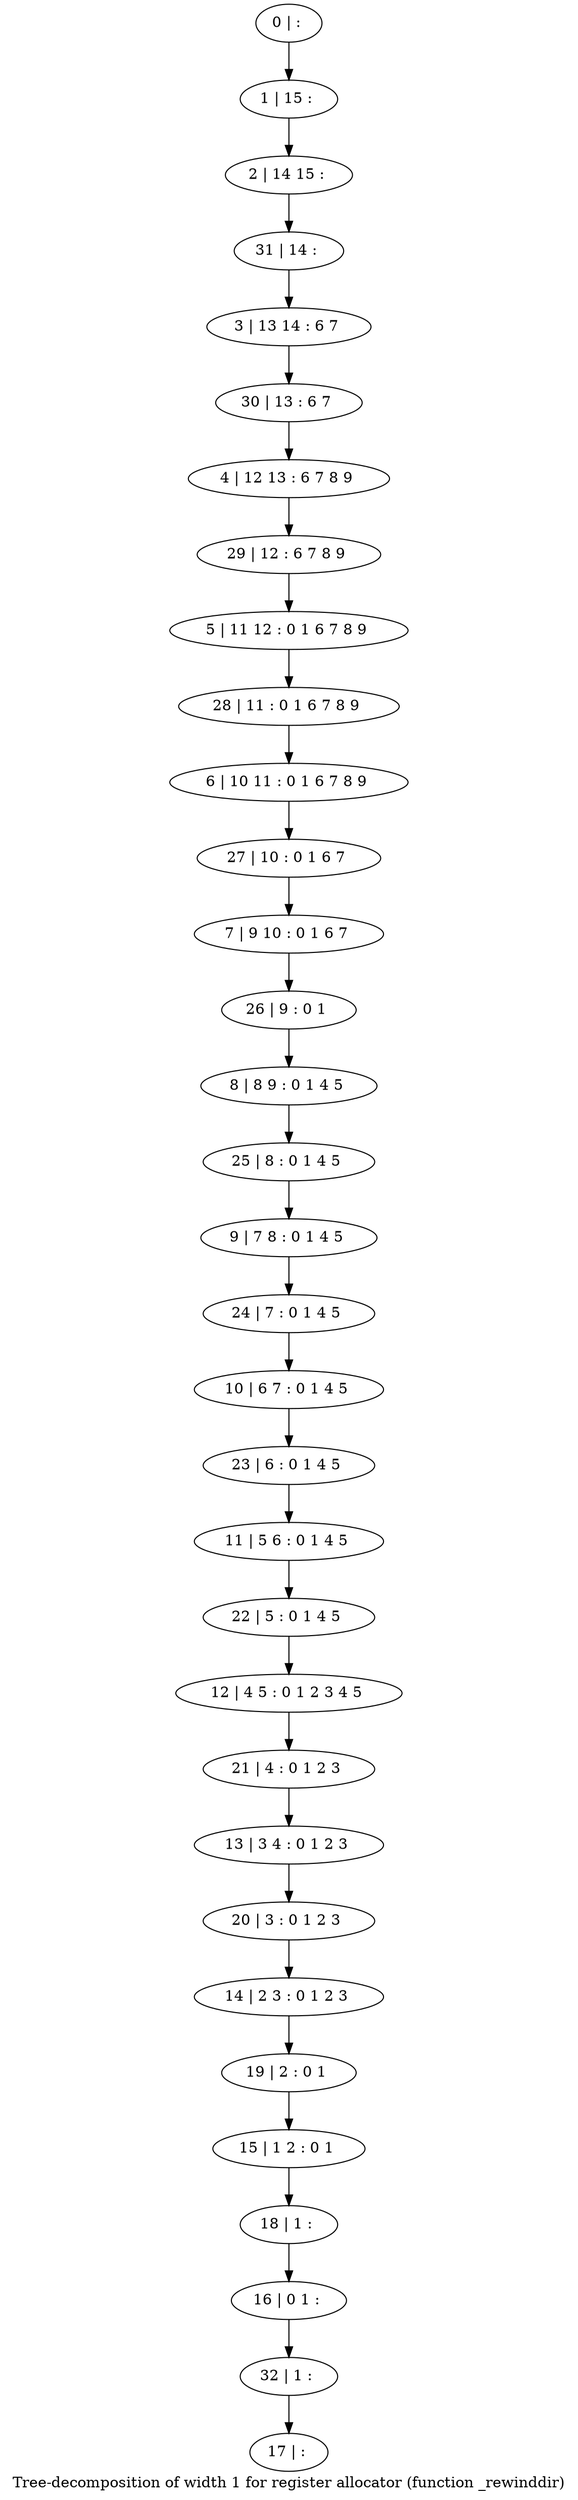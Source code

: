 digraph G {
graph [label="Tree-decomposition of width 1 for register allocator (function _rewinddir)"]
0[label="0 | : "];
1[label="1 | 15 : "];
2[label="2 | 14 15 : "];
3[label="3 | 13 14 : 6 7 "];
4[label="4 | 12 13 : 6 7 8 9 "];
5[label="5 | 11 12 : 0 1 6 7 8 9 "];
6[label="6 | 10 11 : 0 1 6 7 8 9 "];
7[label="7 | 9 10 : 0 1 6 7 "];
8[label="8 | 8 9 : 0 1 4 5 "];
9[label="9 | 7 8 : 0 1 4 5 "];
10[label="10 | 6 7 : 0 1 4 5 "];
11[label="11 | 5 6 : 0 1 4 5 "];
12[label="12 | 4 5 : 0 1 2 3 4 5 "];
13[label="13 | 3 4 : 0 1 2 3 "];
14[label="14 | 2 3 : 0 1 2 3 "];
15[label="15 | 1 2 : 0 1 "];
16[label="16 | 0 1 : "];
17[label="17 | : "];
18[label="18 | 1 : "];
19[label="19 | 2 : 0 1 "];
20[label="20 | 3 : 0 1 2 3 "];
21[label="21 | 4 : 0 1 2 3 "];
22[label="22 | 5 : 0 1 4 5 "];
23[label="23 | 6 : 0 1 4 5 "];
24[label="24 | 7 : 0 1 4 5 "];
25[label="25 | 8 : 0 1 4 5 "];
26[label="26 | 9 : 0 1 "];
27[label="27 | 10 : 0 1 6 7 "];
28[label="28 | 11 : 0 1 6 7 8 9 "];
29[label="29 | 12 : 6 7 8 9 "];
30[label="30 | 13 : 6 7 "];
31[label="31 | 14 : "];
32[label="32 | 1 : "];
0->1 ;
1->2 ;
18->16 ;
15->18 ;
19->15 ;
14->19 ;
20->14 ;
13->20 ;
21->13 ;
12->21 ;
22->12 ;
11->22 ;
23->11 ;
10->23 ;
24->10 ;
9->24 ;
25->9 ;
8->25 ;
26->8 ;
7->26 ;
27->7 ;
6->27 ;
28->6 ;
5->28 ;
29->5 ;
4->29 ;
30->4 ;
3->30 ;
31->3 ;
2->31 ;
32->17 ;
16->32 ;
}
